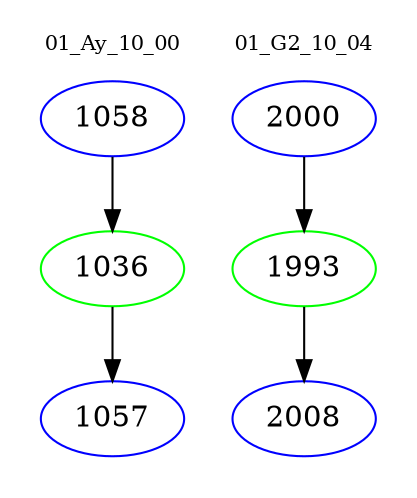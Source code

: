 digraph{
subgraph cluster_0 {
color = white
label = "01_Ay_10_00";
fontsize=10;
T0_1058 [label="1058", color="blue"]
T0_1058 -> T0_1036 [color="black"]
T0_1036 [label="1036", color="green"]
T0_1036 -> T0_1057 [color="black"]
T0_1057 [label="1057", color="blue"]
}
subgraph cluster_1 {
color = white
label = "01_G2_10_04";
fontsize=10;
T1_2000 [label="2000", color="blue"]
T1_2000 -> T1_1993 [color="black"]
T1_1993 [label="1993", color="green"]
T1_1993 -> T1_2008 [color="black"]
T1_2008 [label="2008", color="blue"]
}
}
